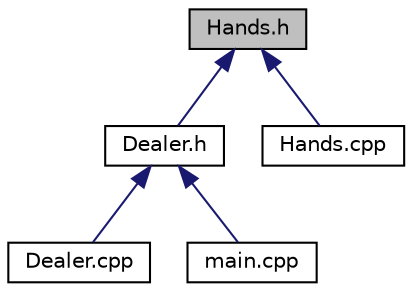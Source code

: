 digraph "Hands.h"
{
 // LATEX_PDF_SIZE
  edge [fontname="Helvetica",fontsize="10",labelfontname="Helvetica",labelfontsize="10"];
  node [fontname="Helvetica",fontsize="10",shape=record];
  Node1 [label="Hands.h",height=0.2,width=0.4,color="black", fillcolor="grey75", style="filled", fontcolor="black",tooltip=" "];
  Node1 -> Node2 [dir="back",color="midnightblue",fontsize="10",style="solid"];
  Node2 [label="Dealer.h",height=0.2,width=0.4,color="black", fillcolor="white", style="filled",URL="$_dealer_8h.html",tooltip=" "];
  Node2 -> Node3 [dir="back",color="midnightblue",fontsize="10",style="solid"];
  Node3 [label="Dealer.cpp",height=0.2,width=0.4,color="black", fillcolor="white", style="filled",URL="$_dealer_8cpp.html",tooltip=" "];
  Node2 -> Node4 [dir="back",color="midnightblue",fontsize="10",style="solid"];
  Node4 [label="main.cpp",height=0.2,width=0.4,color="black", fillcolor="white", style="filled",URL="$main_8cpp.html",tooltip=" "];
  Node1 -> Node5 [dir="back",color="midnightblue",fontsize="10",style="solid"];
  Node5 [label="Hands.cpp",height=0.2,width=0.4,color="black", fillcolor="white", style="filled",URL="$_hands_8cpp.html",tooltip=" "];
}
